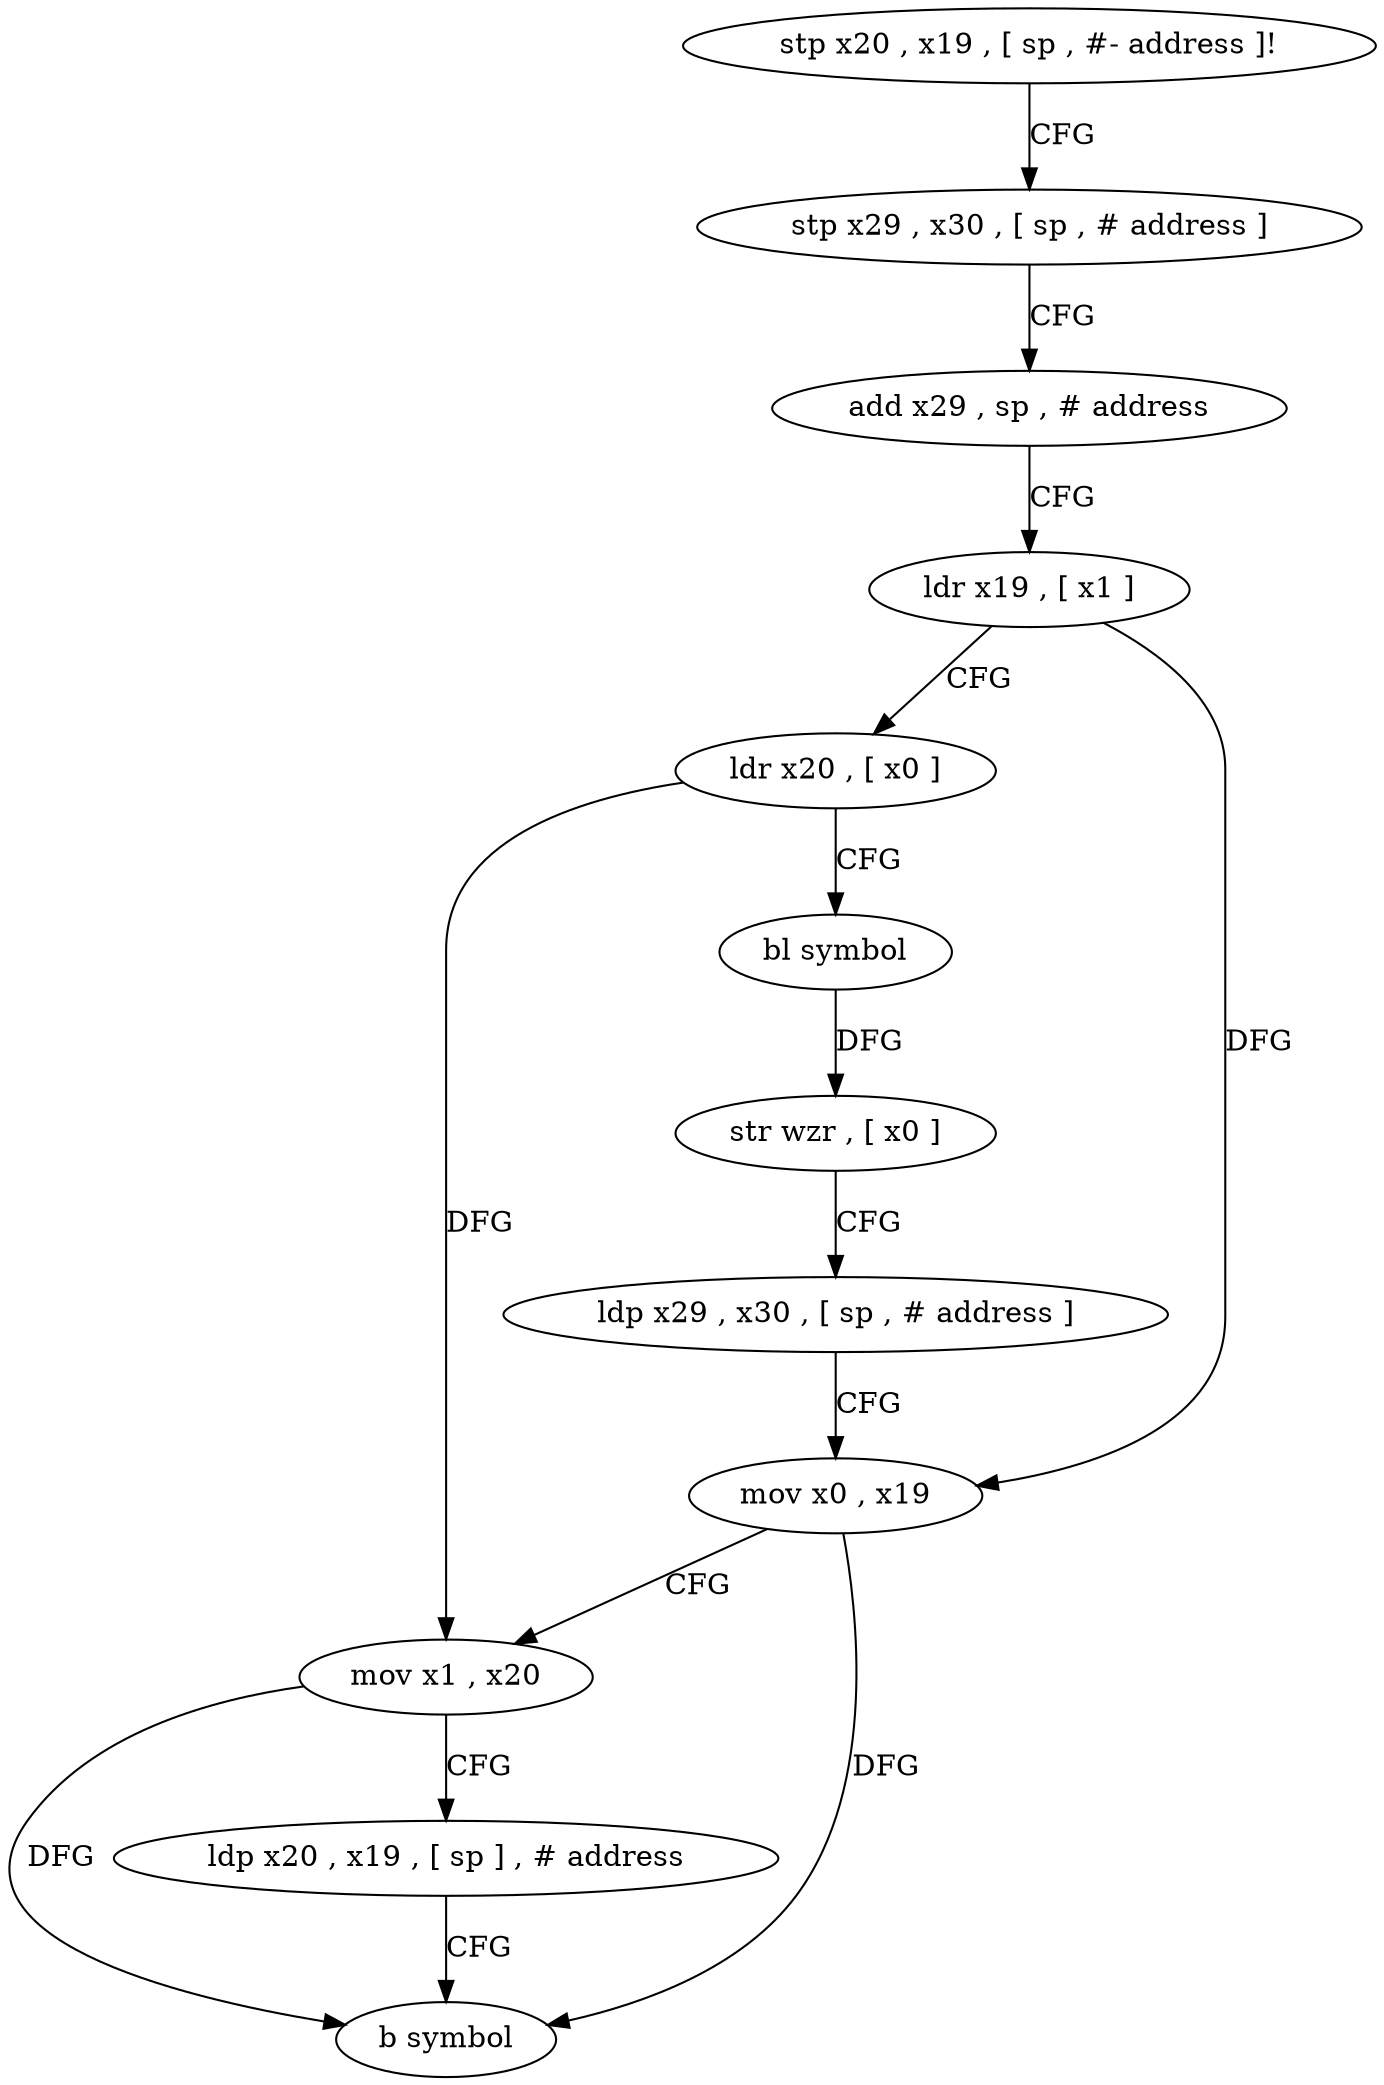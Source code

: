 digraph "func" {
"4238908" [label = "stp x20 , x19 , [ sp , #- address ]!" ]
"4238912" [label = "stp x29 , x30 , [ sp , # address ]" ]
"4238916" [label = "add x29 , sp , # address" ]
"4238920" [label = "ldr x19 , [ x1 ]" ]
"4238924" [label = "ldr x20 , [ x0 ]" ]
"4238928" [label = "bl symbol" ]
"4238932" [label = "str wzr , [ x0 ]" ]
"4238936" [label = "ldp x29 , x30 , [ sp , # address ]" ]
"4238940" [label = "mov x0 , x19" ]
"4238944" [label = "mov x1 , x20" ]
"4238948" [label = "ldp x20 , x19 , [ sp ] , # address" ]
"4238952" [label = "b symbol" ]
"4238908" -> "4238912" [ label = "CFG" ]
"4238912" -> "4238916" [ label = "CFG" ]
"4238916" -> "4238920" [ label = "CFG" ]
"4238920" -> "4238924" [ label = "CFG" ]
"4238920" -> "4238940" [ label = "DFG" ]
"4238924" -> "4238928" [ label = "CFG" ]
"4238924" -> "4238944" [ label = "DFG" ]
"4238928" -> "4238932" [ label = "DFG" ]
"4238932" -> "4238936" [ label = "CFG" ]
"4238936" -> "4238940" [ label = "CFG" ]
"4238940" -> "4238944" [ label = "CFG" ]
"4238940" -> "4238952" [ label = "DFG" ]
"4238944" -> "4238948" [ label = "CFG" ]
"4238944" -> "4238952" [ label = "DFG" ]
"4238948" -> "4238952" [ label = "CFG" ]
}
